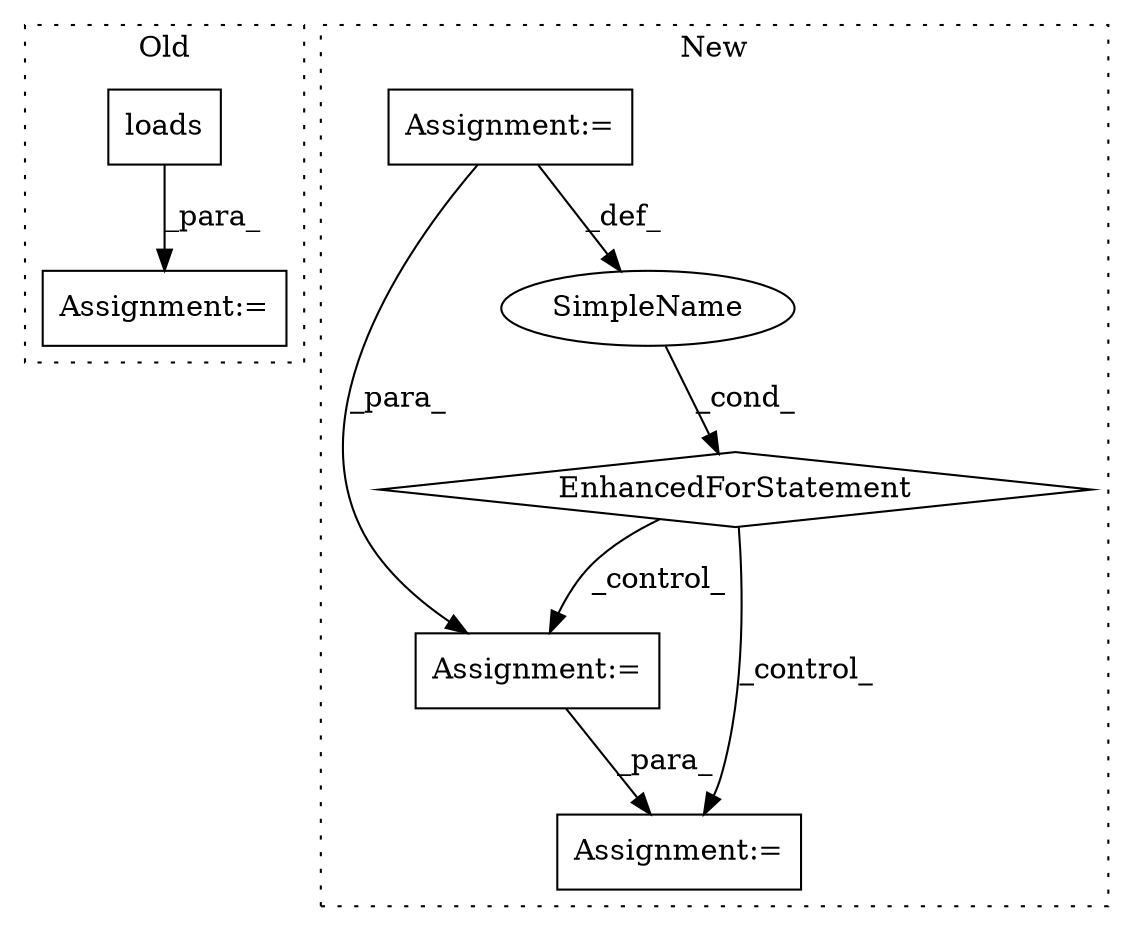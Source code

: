 digraph G {
subgraph cluster0 {
1 [label="loads" a="32" s="24839,24849" l="6,1" shape="box"];
4 [label="Assignment:=" a="7" s="24868" l="1" shape="box"];
label = "Old";
style="dotted";
}
subgraph cluster1 {
2 [label="EnhancedForStatement" a="70" s="24777,24850" l="53,2" shape="diamond"];
3 [label="Assignment:=" a="7" s="24747" l="16" shape="box"];
5 [label="Assignment:=" a="7" s="25035" l="26" shape="box"];
6 [label="SimpleName" a="42" s="24834" l="6" shape="ellipse"];
7 [label="Assignment:=" a="7" s="25186" l="26" shape="box"];
label = "New";
style="dotted";
}
1 -> 4 [label="_para_"];
2 -> 5 [label="_control_"];
2 -> 7 [label="_control_"];
3 -> 6 [label="_def_"];
3 -> 5 [label="_para_"];
5 -> 7 [label="_para_"];
6 -> 2 [label="_cond_"];
}